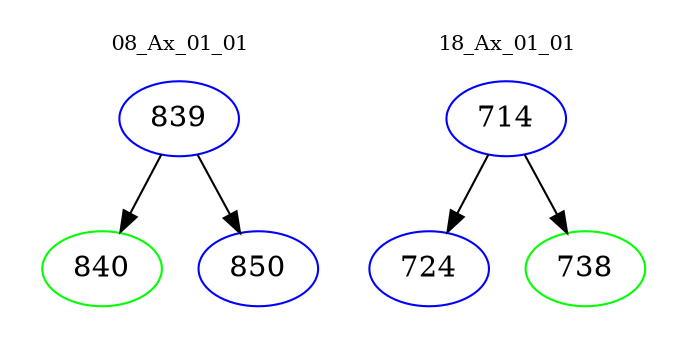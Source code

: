 digraph{
subgraph cluster_0 {
color = white
label = "08_Ax_01_01";
fontsize=10;
T0_839 [label="839", color="blue"]
T0_839 -> T0_840 [color="black"]
T0_840 [label="840", color="green"]
T0_839 -> T0_850 [color="black"]
T0_850 [label="850", color="blue"]
}
subgraph cluster_1 {
color = white
label = "18_Ax_01_01";
fontsize=10;
T1_714 [label="714", color="blue"]
T1_714 -> T1_724 [color="black"]
T1_724 [label="724", color="blue"]
T1_714 -> T1_738 [color="black"]
T1_738 [label="738", color="green"]
}
}
